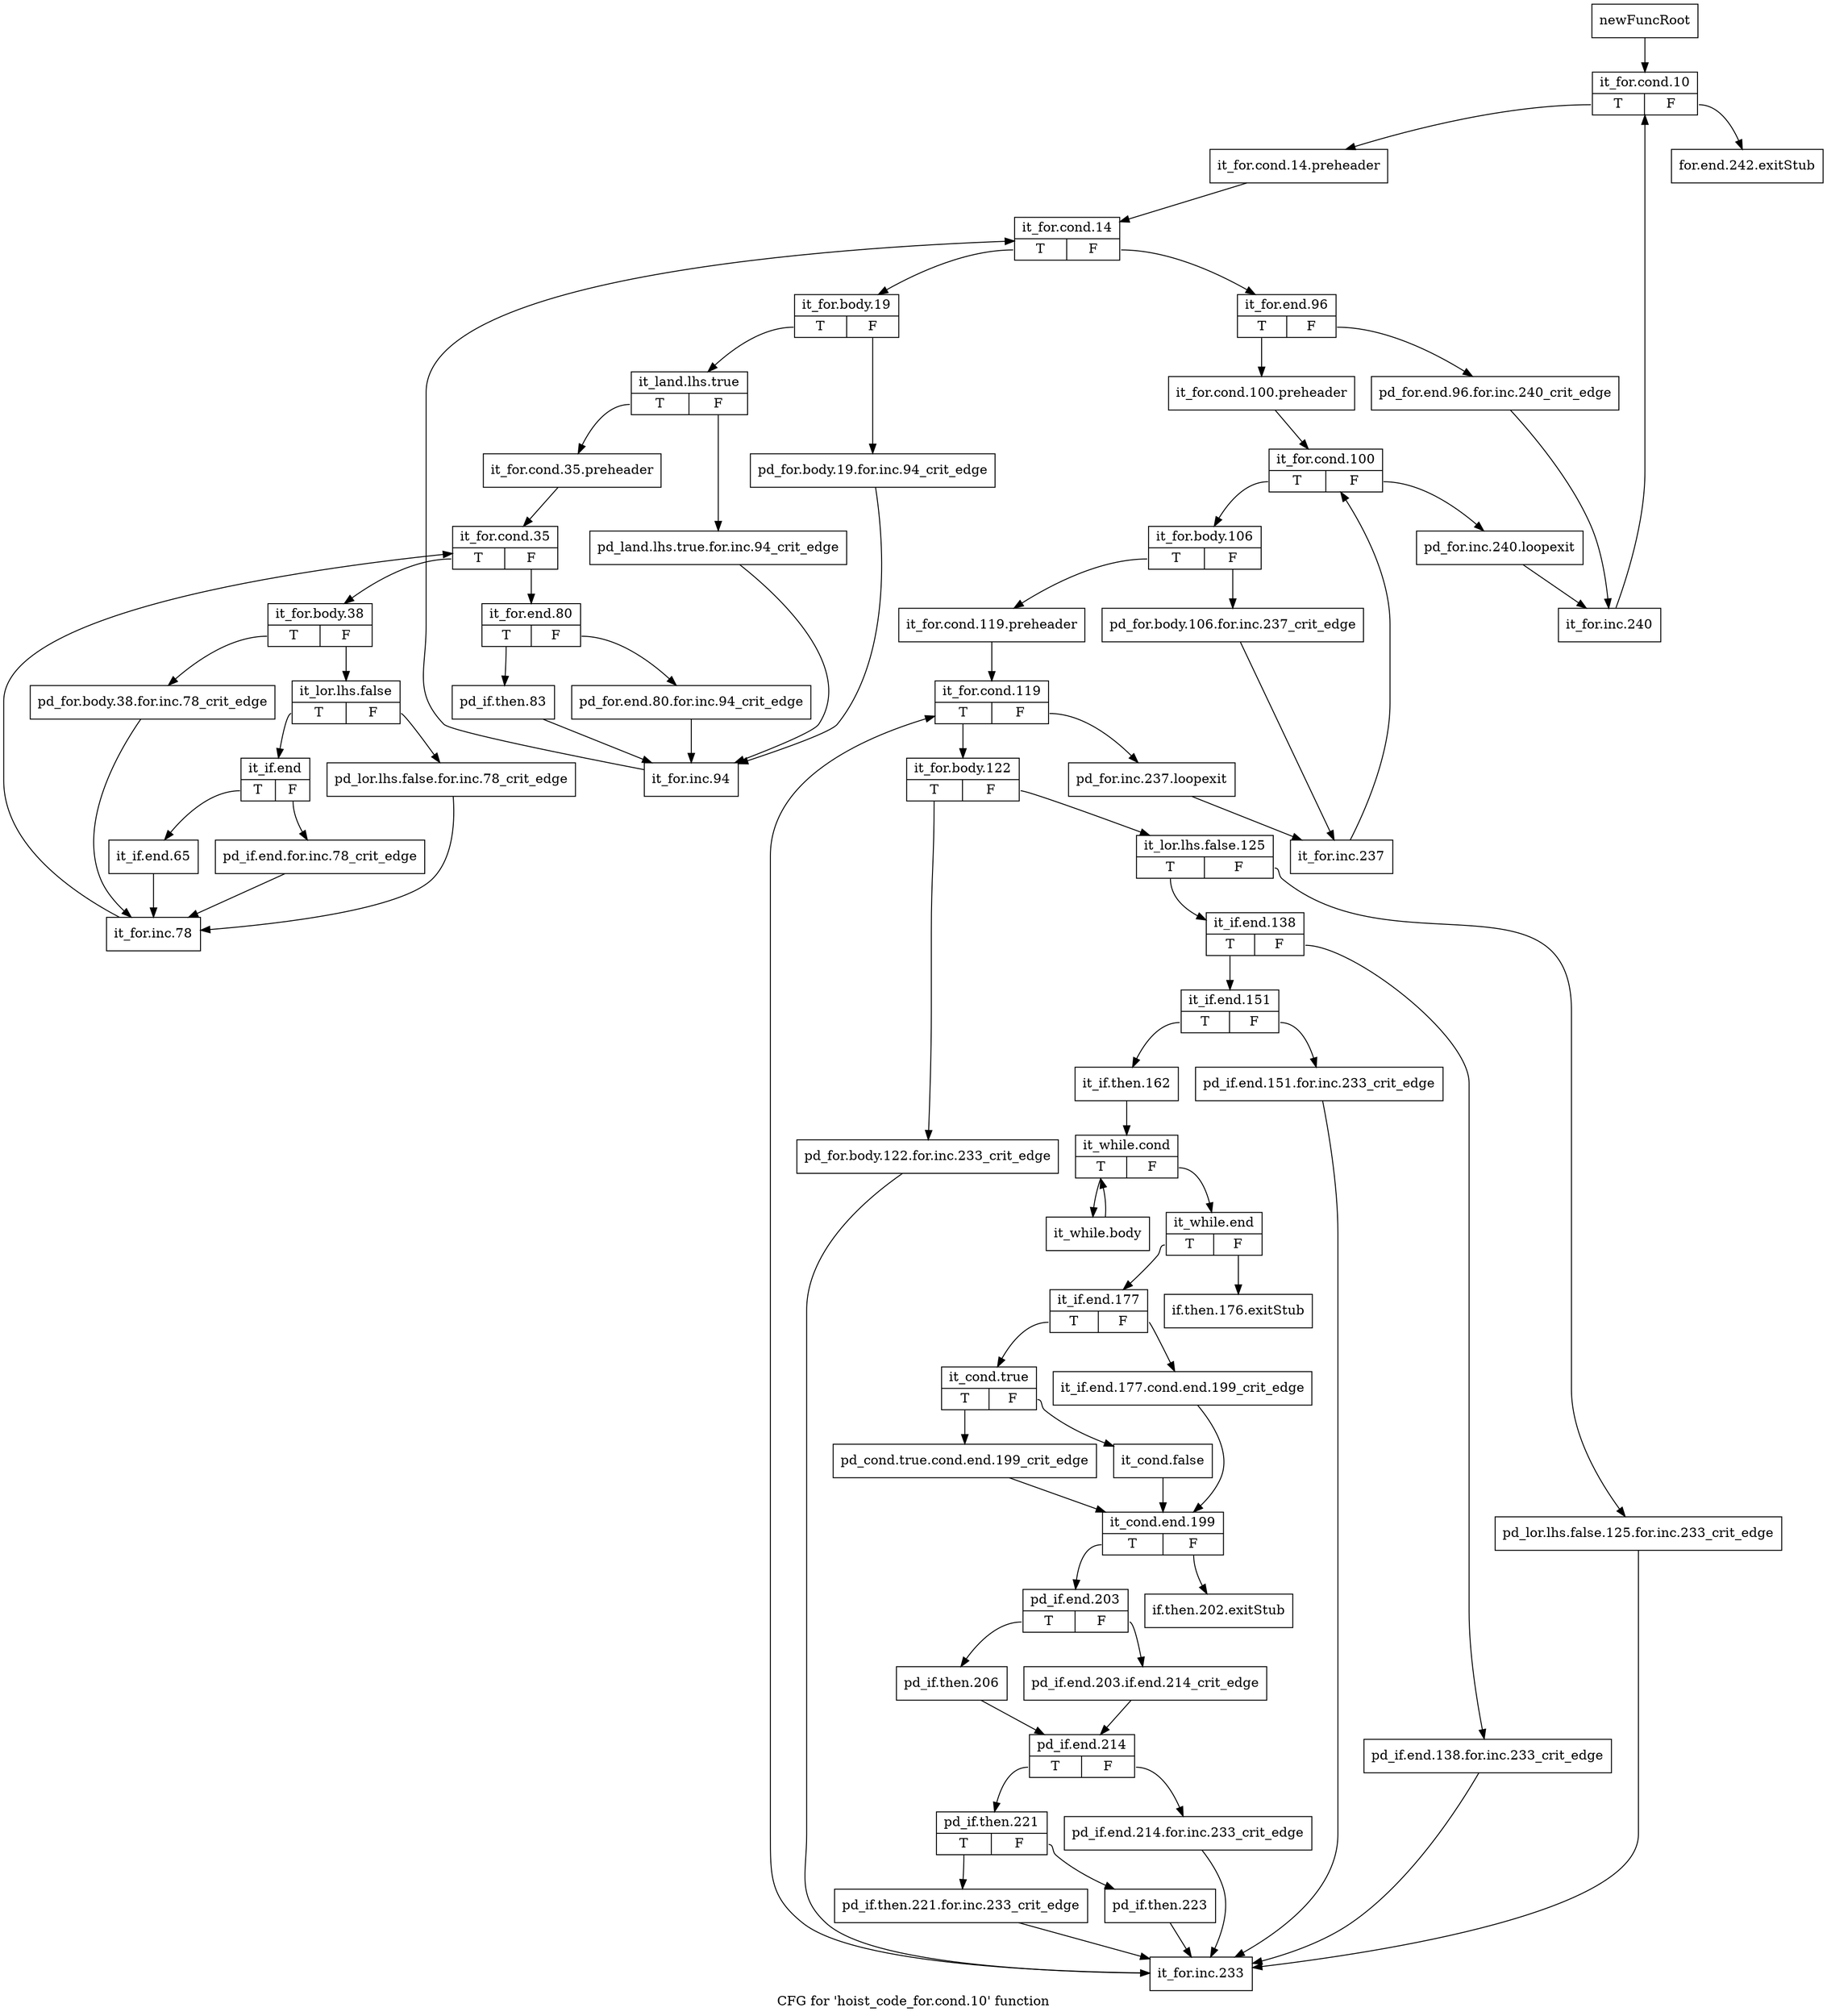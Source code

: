 digraph "CFG for 'hoist_code_for.cond.10' function" {
	label="CFG for 'hoist_code_for.cond.10' function";

	Node0xb114ce0 [shape=record,label="{newFuncRoot}"];
	Node0xb114ce0 -> Node0xb114e20;
	Node0xb114d30 [shape=record,label="{for.end.242.exitStub}"];
	Node0xb114d80 [shape=record,label="{if.then.176.exitStub}"];
	Node0xb114dd0 [shape=record,label="{if.then.202.exitStub}"];
	Node0xb114e20 [shape=record,label="{it_for.cond.10|{<s0>T|<s1>F}}"];
	Node0xb114e20:s0 -> Node0xb114e70;
	Node0xb114e20:s1 -> Node0xb114d30;
	Node0xb114e70 [shape=record,label="{it_for.cond.14.preheader}"];
	Node0xb114e70 -> Node0xb114ec0;
	Node0xb114ec0 [shape=record,label="{it_for.cond.14|{<s0>T|<s1>F}}"];
	Node0xb114ec0:s0 -> Node0xb115b40;
	Node0xb114ec0:s1 -> Node0xb114f10;
	Node0xb114f10 [shape=record,label="{it_for.end.96|{<s0>T|<s1>F}}"];
	Node0xb114f10:s0 -> Node0xb114fb0;
	Node0xb114f10:s1 -> Node0xb114f60;
	Node0xb114f60 [shape=record,label="{pd_for.end.96.for.inc.240_crit_edge}"];
	Node0xb114f60 -> Node0xb1150a0;
	Node0xb114fb0 [shape=record,label="{it_for.cond.100.preheader}"];
	Node0xb114fb0 -> Node0xb115000;
	Node0xb115000 [shape=record,label="{it_for.cond.100|{<s0>T|<s1>F}}"];
	Node0xb115000:s0 -> Node0xb1150f0;
	Node0xb115000:s1 -> Node0xb115050;
	Node0xb115050 [shape=record,label="{pd_for.inc.240.loopexit}"];
	Node0xb115050 -> Node0xb1150a0;
	Node0xb1150a0 [shape=record,label="{it_for.inc.240}"];
	Node0xb1150a0 -> Node0xb114e20;
	Node0xb1150f0 [shape=record,label="{it_for.body.106|{<s0>T|<s1>F}}"];
	Node0xb1150f0:s0 -> Node0xb115190;
	Node0xb1150f0:s1 -> Node0xb115140;
	Node0xb115140 [shape=record,label="{pd_for.body.106.for.inc.237_crit_edge}"];
	Node0xb115140 -> Node0xb115280;
	Node0xb115190 [shape=record,label="{it_for.cond.119.preheader}"];
	Node0xb115190 -> Node0xb1151e0;
	Node0xb1151e0 [shape=record,label="{it_for.cond.119|{<s0>T|<s1>F}}"];
	Node0xb1151e0:s0 -> Node0xb1152d0;
	Node0xb1151e0:s1 -> Node0xb115230;
	Node0xb115230 [shape=record,label="{pd_for.inc.237.loopexit}"];
	Node0xb115230 -> Node0xb115280;
	Node0xb115280 [shape=record,label="{it_for.inc.237}"];
	Node0xb115280 -> Node0xb115000;
	Node0xb1152d0 [shape=record,label="{it_for.body.122|{<s0>T|<s1>F}}"];
	Node0xb1152d0:s0 -> Node0xb115aa0;
	Node0xb1152d0:s1 -> Node0xb115320;
	Node0xb115320 [shape=record,label="{it_lor.lhs.false.125|{<s0>T|<s1>F}}"];
	Node0xb115320:s0 -> Node0xb1153c0;
	Node0xb115320:s1 -> Node0xb115370;
	Node0xb115370 [shape=record,label="{pd_lor.lhs.false.125.for.inc.233_crit_edge}"];
	Node0xb115370 -> Node0xb115af0;
	Node0xb1153c0 [shape=record,label="{it_if.end.138|{<s0>T|<s1>F}}"];
	Node0xb1153c0:s0 -> Node0xb115460;
	Node0xb1153c0:s1 -> Node0xb115410;
	Node0xb115410 [shape=record,label="{pd_if.end.138.for.inc.233_crit_edge}"];
	Node0xb115410 -> Node0xb115af0;
	Node0xb115460 [shape=record,label="{it_if.end.151|{<s0>T|<s1>F}}"];
	Node0xb115460:s0 -> Node0xb115500;
	Node0xb115460:s1 -> Node0xb1154b0;
	Node0xb1154b0 [shape=record,label="{pd_if.end.151.for.inc.233_crit_edge}"];
	Node0xb1154b0 -> Node0xb115af0;
	Node0xb115500 [shape=record,label="{it_if.then.162}"];
	Node0xb115500 -> Node0xb115550;
	Node0xb115550 [shape=record,label="{it_while.cond|{<s0>T|<s1>F}}"];
	Node0xb115550:s0 -> Node0xb115a50;
	Node0xb115550:s1 -> Node0xb1155a0;
	Node0xb1155a0 [shape=record,label="{it_while.end|{<s0>T|<s1>F}}"];
	Node0xb1155a0:s0 -> Node0xb1155f0;
	Node0xb1155a0:s1 -> Node0xb114d80;
	Node0xb1155f0 [shape=record,label="{it_if.end.177|{<s0>T|<s1>F}}"];
	Node0xb1155f0:s0 -> Node0xb115690;
	Node0xb1155f0:s1 -> Node0xb115640;
	Node0xb115640 [shape=record,label="{it_if.end.177.cond.end.199_crit_edge}"];
	Node0xb115640 -> Node0xb115780;
	Node0xb115690 [shape=record,label="{it_cond.true|{<s0>T|<s1>F}}"];
	Node0xb115690:s0 -> Node0xb115730;
	Node0xb115690:s1 -> Node0xb1156e0;
	Node0xb1156e0 [shape=record,label="{it_cond.false}"];
	Node0xb1156e0 -> Node0xb115780;
	Node0xb115730 [shape=record,label="{pd_cond.true.cond.end.199_crit_edge}"];
	Node0xb115730 -> Node0xb115780;
	Node0xb115780 [shape=record,label="{it_cond.end.199|{<s0>T|<s1>F}}"];
	Node0xb115780:s0 -> Node0xb1157d0;
	Node0xb115780:s1 -> Node0xb114dd0;
	Node0xb1157d0 [shape=record,label="{pd_if.end.203|{<s0>T|<s1>F}}"];
	Node0xb1157d0:s0 -> Node0xb115870;
	Node0xb1157d0:s1 -> Node0xb115820;
	Node0xb115820 [shape=record,label="{pd_if.end.203.if.end.214_crit_edge}"];
	Node0xb115820 -> Node0xb1158c0;
	Node0xb115870 [shape=record,label="{pd_if.then.206}"];
	Node0xb115870 -> Node0xb1158c0;
	Node0xb1158c0 [shape=record,label="{pd_if.end.214|{<s0>T|<s1>F}}"];
	Node0xb1158c0:s0 -> Node0xb115960;
	Node0xb1158c0:s1 -> Node0xb115910;
	Node0xb115910 [shape=record,label="{pd_if.end.214.for.inc.233_crit_edge}"];
	Node0xb115910 -> Node0xb115af0;
	Node0xb115960 [shape=record,label="{pd_if.then.221|{<s0>T|<s1>F}}"];
	Node0xb115960:s0 -> Node0xb115a00;
	Node0xb115960:s1 -> Node0xb1159b0;
	Node0xb1159b0 [shape=record,label="{pd_if.then.223}"];
	Node0xb1159b0 -> Node0xb115af0;
	Node0xb115a00 [shape=record,label="{pd_if.then.221.for.inc.233_crit_edge}"];
	Node0xb115a00 -> Node0xb115af0;
	Node0xb115a50 [shape=record,label="{it_while.body}"];
	Node0xb115a50 -> Node0xb115550;
	Node0xb115aa0 [shape=record,label="{pd_for.body.122.for.inc.233_crit_edge}"];
	Node0xb115aa0 -> Node0xb115af0;
	Node0xb115af0 [shape=record,label="{it_for.inc.233}"];
	Node0xb115af0 -> Node0xb1151e0;
	Node0xb115b40 [shape=record,label="{it_for.body.19|{<s0>T|<s1>F}}"];
	Node0xb115b40:s0 -> Node0xb115be0;
	Node0xb115b40:s1 -> Node0xb115b90;
	Node0xb115b90 [shape=record,label="{pd_for.body.19.for.inc.94_crit_edge}"];
	Node0xb115b90 -> Node0xb115e10;
	Node0xb115be0 [shape=record,label="{it_land.lhs.true|{<s0>T|<s1>F}}"];
	Node0xb115be0:s0 -> Node0xb115c80;
	Node0xb115be0:s1 -> Node0xb115c30;
	Node0xb115c30 [shape=record,label="{pd_land.lhs.true.for.inc.94_crit_edge}"];
	Node0xb115c30 -> Node0xb115e10;
	Node0xb115c80 [shape=record,label="{it_for.cond.35.preheader}"];
	Node0xb115c80 -> Node0xb115cd0;
	Node0xb115cd0 [shape=record,label="{it_for.cond.35|{<s0>T|<s1>F}}"];
	Node0xb115cd0:s0 -> Node0xb115e60;
	Node0xb115cd0:s1 -> Node0xb115d20;
	Node0xb115d20 [shape=record,label="{it_for.end.80|{<s0>T|<s1>F}}"];
	Node0xb115d20:s0 -> Node0xb115dc0;
	Node0xb115d20:s1 -> Node0xb115d70;
	Node0xb115d70 [shape=record,label="{pd_for.end.80.for.inc.94_crit_edge}"];
	Node0xb115d70 -> Node0xb115e10;
	Node0xb115dc0 [shape=record,label="{pd_if.then.83}"];
	Node0xb115dc0 -> Node0xb115e10;
	Node0xb115e10 [shape=record,label="{it_for.inc.94}"];
	Node0xb115e10 -> Node0xb114ec0;
	Node0xb115e60 [shape=record,label="{it_for.body.38|{<s0>T|<s1>F}}"];
	Node0xb115e60:s0 -> Node0xb116040;
	Node0xb115e60:s1 -> Node0xb115eb0;
	Node0xb115eb0 [shape=record,label="{it_lor.lhs.false|{<s0>T|<s1>F}}"];
	Node0xb115eb0:s0 -> Node0xb115f50;
	Node0xb115eb0:s1 -> Node0xb115f00;
	Node0xb115f00 [shape=record,label="{pd_lor.lhs.false.for.inc.78_crit_edge}"];
	Node0xb115f00 -> Node0xb116090;
	Node0xb115f50 [shape=record,label="{it_if.end|{<s0>T|<s1>F}}"];
	Node0xb115f50:s0 -> Node0xb115ff0;
	Node0xb115f50:s1 -> Node0xb115fa0;
	Node0xb115fa0 [shape=record,label="{pd_if.end.for.inc.78_crit_edge}"];
	Node0xb115fa0 -> Node0xb116090;
	Node0xb115ff0 [shape=record,label="{it_if.end.65}"];
	Node0xb115ff0 -> Node0xb116090;
	Node0xb116040 [shape=record,label="{pd_for.body.38.for.inc.78_crit_edge}"];
	Node0xb116040 -> Node0xb116090;
	Node0xb116090 [shape=record,label="{it_for.inc.78}"];
	Node0xb116090 -> Node0xb115cd0;
}
